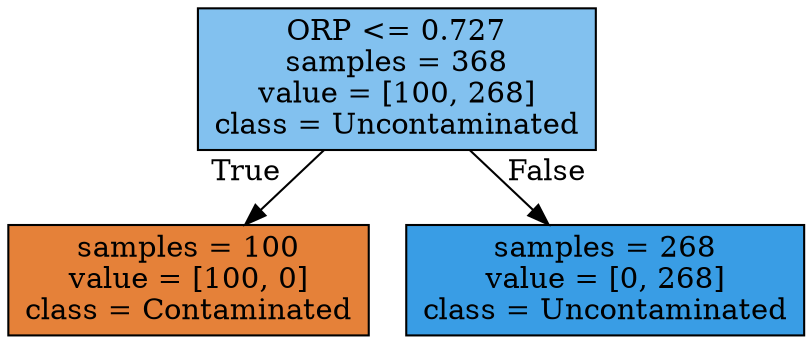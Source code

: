 digraph Tree {
node [shape=box, style="filled", color="black"] ;
0 [label="ORP <= 0.727\nsamples = 368\nvalue = [100, 268]\nclass = Uncontaminated", fillcolor="#399de5a0"] ;
1 [label="samples = 100\nvalue = [100, 0]\nclass = Contaminated", fillcolor="#e58139ff"] ;
0 -> 1 [labeldistance=2.5, labelangle=45, headlabel="True"] ;
2 [label="samples = 268\nvalue = [0, 268]\nclass = Uncontaminated", fillcolor="#399de5ff"] ;
0 -> 2 [labeldistance=2.5, labelangle=-45, headlabel="False"] ;
}